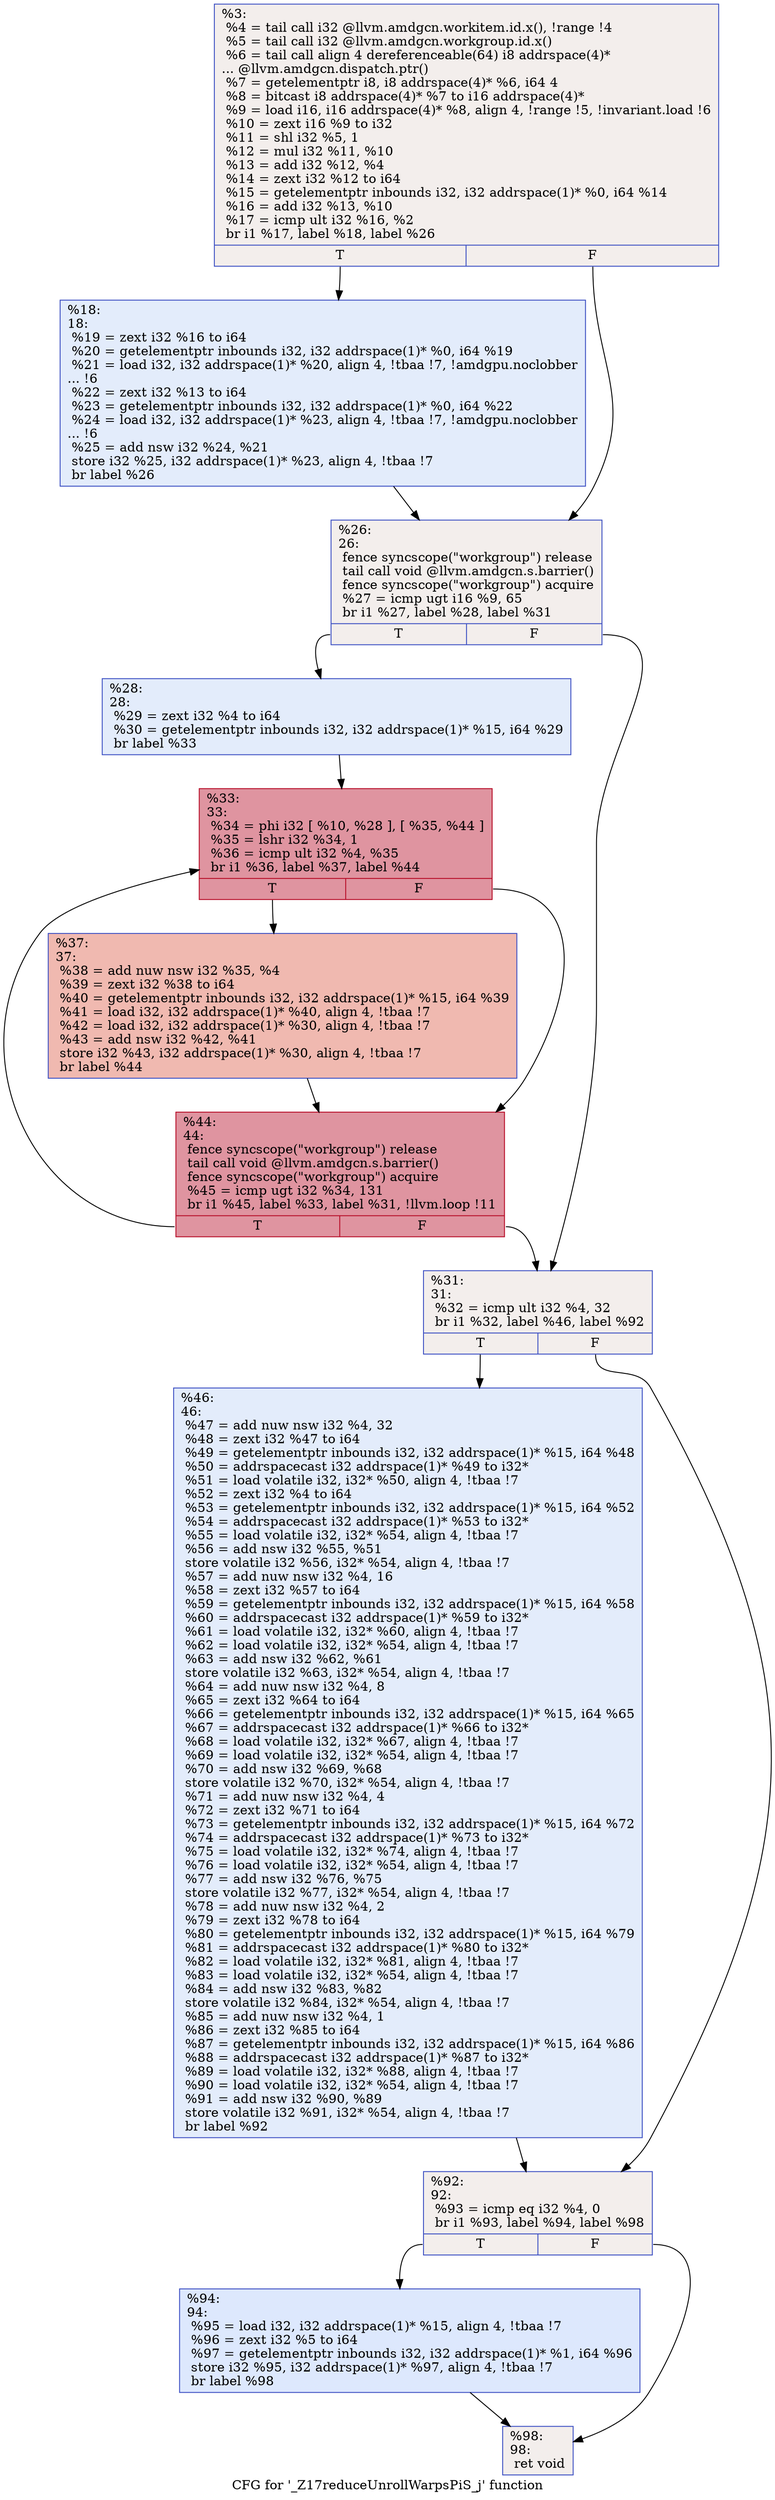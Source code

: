 digraph "CFG for '_Z17reduceUnrollWarpsPiS_j' function" {
	label="CFG for '_Z17reduceUnrollWarpsPiS_j' function";

	Node0x5a5c260 [shape=record,color="#3d50c3ff", style=filled, fillcolor="#e3d9d370",label="{%3:\l  %4 = tail call i32 @llvm.amdgcn.workitem.id.x(), !range !4\l  %5 = tail call i32 @llvm.amdgcn.workgroup.id.x()\l  %6 = tail call align 4 dereferenceable(64) i8 addrspace(4)*\l... @llvm.amdgcn.dispatch.ptr()\l  %7 = getelementptr i8, i8 addrspace(4)* %6, i64 4\l  %8 = bitcast i8 addrspace(4)* %7 to i16 addrspace(4)*\l  %9 = load i16, i16 addrspace(4)* %8, align 4, !range !5, !invariant.load !6\l  %10 = zext i16 %9 to i32\l  %11 = shl i32 %5, 1\l  %12 = mul i32 %11, %10\l  %13 = add i32 %12, %4\l  %14 = zext i32 %12 to i64\l  %15 = getelementptr inbounds i32, i32 addrspace(1)* %0, i64 %14\l  %16 = add i32 %13, %10\l  %17 = icmp ult i32 %16, %2\l  br i1 %17, label %18, label %26\l|{<s0>T|<s1>F}}"];
	Node0x5a5c260:s0 -> Node0x5a5cfc0;
	Node0x5a5c260:s1 -> Node0x5a5e470;
	Node0x5a5cfc0 [shape=record,color="#3d50c3ff", style=filled, fillcolor="#bfd3f670",label="{%18:\l18:                                               \l  %19 = zext i32 %16 to i64\l  %20 = getelementptr inbounds i32, i32 addrspace(1)* %0, i64 %19\l  %21 = load i32, i32 addrspace(1)* %20, align 4, !tbaa !7, !amdgpu.noclobber\l... !6\l  %22 = zext i32 %13 to i64\l  %23 = getelementptr inbounds i32, i32 addrspace(1)* %0, i64 %22\l  %24 = load i32, i32 addrspace(1)* %23, align 4, !tbaa !7, !amdgpu.noclobber\l... !6\l  %25 = add nsw i32 %24, %21\l  store i32 %25, i32 addrspace(1)* %23, align 4, !tbaa !7\l  br label %26\l}"];
	Node0x5a5cfc0 -> Node0x5a5e470;
	Node0x5a5e470 [shape=record,color="#3d50c3ff", style=filled, fillcolor="#e3d9d370",label="{%26:\l26:                                               \l  fence syncscope(\"workgroup\") release\l  tail call void @llvm.amdgcn.s.barrier()\l  fence syncscope(\"workgroup\") acquire\l  %27 = icmp ugt i16 %9, 65\l  br i1 %27, label %28, label %31\l|{<s0>T|<s1>F}}"];
	Node0x5a5e470:s0 -> Node0x5a5fb70;
	Node0x5a5e470:s1 -> Node0x5a5fc00;
	Node0x5a5fb70 [shape=record,color="#3d50c3ff", style=filled, fillcolor="#bfd3f670",label="{%28:\l28:                                               \l  %29 = zext i32 %4 to i64\l  %30 = getelementptr inbounds i32, i32 addrspace(1)* %15, i64 %29\l  br label %33\l}"];
	Node0x5a5fb70 -> Node0x5a5fe50;
	Node0x5a5fc00 [shape=record,color="#3d50c3ff", style=filled, fillcolor="#e3d9d370",label="{%31:\l31:                                               \l  %32 = icmp ult i32 %4, 32\l  br i1 %32, label %46, label %92\l|{<s0>T|<s1>F}}"];
	Node0x5a5fc00:s0 -> Node0x5a5e320;
	Node0x5a5fc00:s1 -> Node0x5a5e370;
	Node0x5a5fe50 [shape=record,color="#b70d28ff", style=filled, fillcolor="#b70d2870",label="{%33:\l33:                                               \l  %34 = phi i32 [ %10, %28 ], [ %35, %44 ]\l  %35 = lshr i32 %34, 1\l  %36 = icmp ult i32 %4, %35\l  br i1 %36, label %37, label %44\l|{<s0>T|<s1>F}}"];
	Node0x5a5fe50:s0 -> Node0x5a604f0;
	Node0x5a5fe50:s1 -> Node0x5a60290;
	Node0x5a604f0 [shape=record,color="#3d50c3ff", style=filled, fillcolor="#de614d70",label="{%37:\l37:                                               \l  %38 = add nuw nsw i32 %35, %4\l  %39 = zext i32 %38 to i64\l  %40 = getelementptr inbounds i32, i32 addrspace(1)* %15, i64 %39\l  %41 = load i32, i32 addrspace(1)* %40, align 4, !tbaa !7\l  %42 = load i32, i32 addrspace(1)* %30, align 4, !tbaa !7\l  %43 = add nsw i32 %42, %41\l  store i32 %43, i32 addrspace(1)* %30, align 4, !tbaa !7\l  br label %44\l}"];
	Node0x5a604f0 -> Node0x5a60290;
	Node0x5a60290 [shape=record,color="#b70d28ff", style=filled, fillcolor="#b70d2870",label="{%44:\l44:                                               \l  fence syncscope(\"workgroup\") release\l  tail call void @llvm.amdgcn.s.barrier()\l  fence syncscope(\"workgroup\") acquire\l  %45 = icmp ugt i32 %34, 131\l  br i1 %45, label %33, label %31, !llvm.loop !11\l|{<s0>T|<s1>F}}"];
	Node0x5a60290:s0 -> Node0x5a5fe50;
	Node0x5a60290:s1 -> Node0x5a5fc00;
	Node0x5a5e320 [shape=record,color="#3d50c3ff", style=filled, fillcolor="#bfd3f670",label="{%46:\l46:                                               \l  %47 = add nuw nsw i32 %4, 32\l  %48 = zext i32 %47 to i64\l  %49 = getelementptr inbounds i32, i32 addrspace(1)* %15, i64 %48\l  %50 = addrspacecast i32 addrspace(1)* %49 to i32*\l  %51 = load volatile i32, i32* %50, align 4, !tbaa !7\l  %52 = zext i32 %4 to i64\l  %53 = getelementptr inbounds i32, i32 addrspace(1)* %15, i64 %52\l  %54 = addrspacecast i32 addrspace(1)* %53 to i32*\l  %55 = load volatile i32, i32* %54, align 4, !tbaa !7\l  %56 = add nsw i32 %55, %51\l  store volatile i32 %56, i32* %54, align 4, !tbaa !7\l  %57 = add nuw nsw i32 %4, 16\l  %58 = zext i32 %57 to i64\l  %59 = getelementptr inbounds i32, i32 addrspace(1)* %15, i64 %58\l  %60 = addrspacecast i32 addrspace(1)* %59 to i32*\l  %61 = load volatile i32, i32* %60, align 4, !tbaa !7\l  %62 = load volatile i32, i32* %54, align 4, !tbaa !7\l  %63 = add nsw i32 %62, %61\l  store volatile i32 %63, i32* %54, align 4, !tbaa !7\l  %64 = add nuw nsw i32 %4, 8\l  %65 = zext i32 %64 to i64\l  %66 = getelementptr inbounds i32, i32 addrspace(1)* %15, i64 %65\l  %67 = addrspacecast i32 addrspace(1)* %66 to i32*\l  %68 = load volatile i32, i32* %67, align 4, !tbaa !7\l  %69 = load volatile i32, i32* %54, align 4, !tbaa !7\l  %70 = add nsw i32 %69, %68\l  store volatile i32 %70, i32* %54, align 4, !tbaa !7\l  %71 = add nuw nsw i32 %4, 4\l  %72 = zext i32 %71 to i64\l  %73 = getelementptr inbounds i32, i32 addrspace(1)* %15, i64 %72\l  %74 = addrspacecast i32 addrspace(1)* %73 to i32*\l  %75 = load volatile i32, i32* %74, align 4, !tbaa !7\l  %76 = load volatile i32, i32* %54, align 4, !tbaa !7\l  %77 = add nsw i32 %76, %75\l  store volatile i32 %77, i32* %54, align 4, !tbaa !7\l  %78 = add nuw nsw i32 %4, 2\l  %79 = zext i32 %78 to i64\l  %80 = getelementptr inbounds i32, i32 addrspace(1)* %15, i64 %79\l  %81 = addrspacecast i32 addrspace(1)* %80 to i32*\l  %82 = load volatile i32, i32* %81, align 4, !tbaa !7\l  %83 = load volatile i32, i32* %54, align 4, !tbaa !7\l  %84 = add nsw i32 %83, %82\l  store volatile i32 %84, i32* %54, align 4, !tbaa !7\l  %85 = add nuw nsw i32 %4, 1\l  %86 = zext i32 %85 to i64\l  %87 = getelementptr inbounds i32, i32 addrspace(1)* %15, i64 %86\l  %88 = addrspacecast i32 addrspace(1)* %87 to i32*\l  %89 = load volatile i32, i32* %88, align 4, !tbaa !7\l  %90 = load volatile i32, i32* %54, align 4, !tbaa !7\l  %91 = add nsw i32 %90, %89\l  store volatile i32 %91, i32* %54, align 4, !tbaa !7\l  br label %92\l}"];
	Node0x5a5e320 -> Node0x5a5e370;
	Node0x5a5e370 [shape=record,color="#3d50c3ff", style=filled, fillcolor="#e3d9d370",label="{%92:\l92:                                               \l  %93 = icmp eq i32 %4, 0\l  br i1 %93, label %94, label %98\l|{<s0>T|<s1>F}}"];
	Node0x5a5e370:s0 -> Node0x5a62b70;
	Node0x5a5e370:s1 -> Node0x5a62bc0;
	Node0x5a62b70 [shape=record,color="#3d50c3ff", style=filled, fillcolor="#b2ccfb70",label="{%94:\l94:                                               \l  %95 = load i32, i32 addrspace(1)* %15, align 4, !tbaa !7\l  %96 = zext i32 %5 to i64\l  %97 = getelementptr inbounds i32, i32 addrspace(1)* %1, i64 %96\l  store i32 %95, i32 addrspace(1)* %97, align 4, !tbaa !7\l  br label %98\l}"];
	Node0x5a62b70 -> Node0x5a62bc0;
	Node0x5a62bc0 [shape=record,color="#3d50c3ff", style=filled, fillcolor="#e3d9d370",label="{%98:\l98:                                               \l  ret void\l}"];
}
